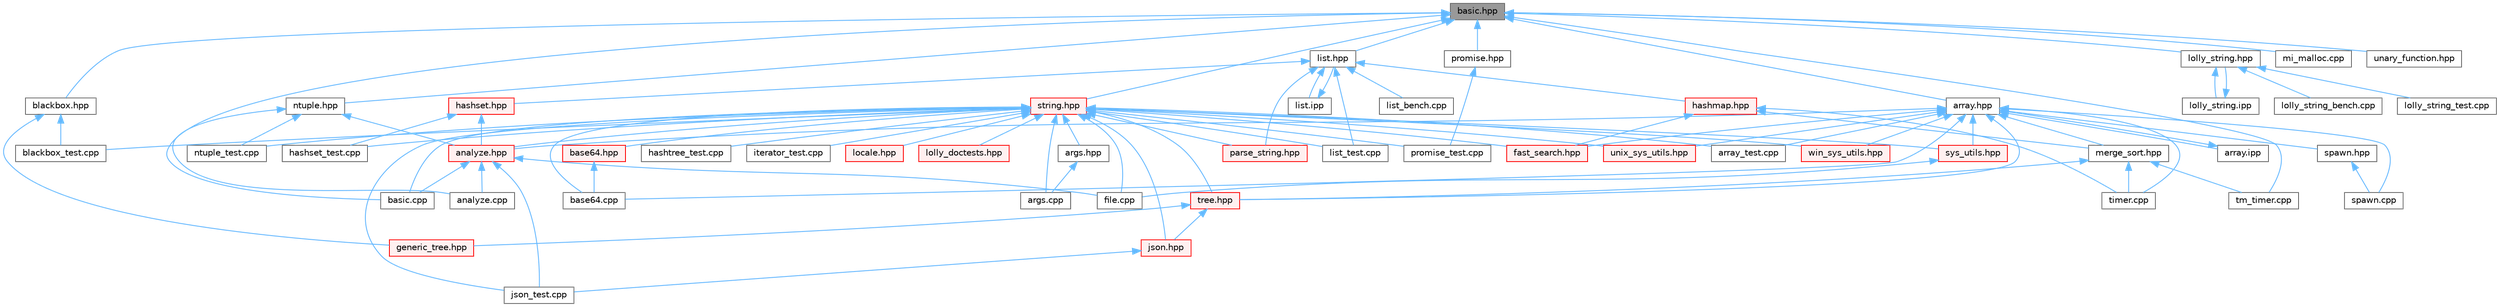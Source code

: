 digraph "basic.hpp"
{
 // LATEX_PDF_SIZE
  bgcolor="transparent";
  edge [fontname=Helvetica,fontsize=10,labelfontname=Helvetica,labelfontsize=10];
  node [fontname=Helvetica,fontsize=10,shape=box,height=0.2,width=0.4];
  Node1 [id="Node000001",label="basic.hpp",height=0.2,width=0.4,color="gray40", fillcolor="grey60", style="filled", fontcolor="black",tooltip=" "];
  Node1 -> Node2 [id="edge1_Node000001_Node000002",dir="back",color="steelblue1",style="solid",tooltip=" "];
  Node2 [id="Node000002",label="array.hpp",height=0.2,width=0.4,color="grey40", fillcolor="white", style="filled",URL="$array_8hpp.html",tooltip=" "];
  Node2 -> Node3 [id="edge2_Node000002_Node000003",dir="back",color="steelblue1",style="solid",tooltip=" "];
  Node3 [id="Node000003",label="analyze.hpp",height=0.2,width=0.4,color="red", fillcolor="#FFF0F0", style="filled",URL="$analyze_8hpp.html",tooltip=" "];
  Node3 -> Node4 [id="edge3_Node000003_Node000004",dir="back",color="steelblue1",style="solid",tooltip=" "];
  Node4 [id="Node000004",label="analyze.cpp",height=0.2,width=0.4,color="grey40", fillcolor="white", style="filled",URL="$analyze_8cpp.html",tooltip=" "];
  Node3 -> Node7 [id="edge4_Node000003_Node000007",dir="back",color="steelblue1",style="solid",tooltip=" "];
  Node7 [id="Node000007",label="basic.cpp",height=0.2,width=0.4,color="grey40", fillcolor="white", style="filled",URL="$basic_8cpp.html",tooltip=" "];
  Node3 -> Node9 [id="edge5_Node000003_Node000009",dir="back",color="steelblue1",style="solid",tooltip=" "];
  Node9 [id="Node000009",label="file.cpp",height=0.2,width=0.4,color="grey40", fillcolor="white", style="filled",URL="$file_8cpp.html",tooltip=" "];
  Node3 -> Node12 [id="edge6_Node000003_Node000012",dir="back",color="steelblue1",style="solid",tooltip=" "];
  Node12 [id="Node000012",label="json_test.cpp",height=0.2,width=0.4,color="grey40", fillcolor="white", style="filled",URL="$json__test_8cpp.html",tooltip=" "];
  Node2 -> Node22 [id="edge7_Node000002_Node000022",dir="back",color="steelblue1",style="solid",tooltip=" "];
  Node22 [id="Node000022",label="array.ipp",height=0.2,width=0.4,color="grey40", fillcolor="white", style="filled",URL="$array_8ipp.html",tooltip=" "];
  Node22 -> Node2 [id="edge8_Node000022_Node000002",dir="back",color="steelblue1",style="solid",tooltip=" "];
  Node2 -> Node23 [id="edge9_Node000002_Node000023",dir="back",color="steelblue1",style="solid",tooltip=" "];
  Node23 [id="Node000023",label="array_test.cpp",height=0.2,width=0.4,color="grey40", fillcolor="white", style="filled",URL="$array__test_8cpp.html",tooltip=" "];
  Node2 -> Node24 [id="edge10_Node000002_Node000024",dir="back",color="steelblue1",style="solid",tooltip=" "];
  Node24 [id="Node000024",label="base64.cpp",height=0.2,width=0.4,color="grey40", fillcolor="white", style="filled",URL="$base64_8cpp.html",tooltip=" "];
  Node2 -> Node25 [id="edge11_Node000002_Node000025",dir="back",color="steelblue1",style="solid",tooltip=" "];
  Node25 [id="Node000025",label="fast_search.hpp",height=0.2,width=0.4,color="red", fillcolor="#FFF0F0", style="filled",URL="$fast__search_8hpp.html",tooltip=" "];
  Node2 -> Node27 [id="edge12_Node000002_Node000027",dir="back",color="steelblue1",style="solid",tooltip=" "];
  Node27 [id="Node000027",label="merge_sort.hpp",height=0.2,width=0.4,color="grey40", fillcolor="white", style="filled",URL="$merge__sort_8hpp.html",tooltip=" "];
  Node27 -> Node28 [id="edge13_Node000027_Node000028",dir="back",color="steelblue1",style="solid",tooltip=" "];
  Node28 [id="Node000028",label="timer.cpp",height=0.2,width=0.4,color="grey40", fillcolor="white", style="filled",URL="$timer_8cpp.html",tooltip=" "];
  Node27 -> Node29 [id="edge14_Node000027_Node000029",dir="back",color="steelblue1",style="solid",tooltip=" "];
  Node29 [id="Node000029",label="tm_timer.cpp",height=0.2,width=0.4,color="grey40", fillcolor="white", style="filled",URL="$tm__timer_8cpp.html",tooltip=" "];
  Node27 -> Node30 [id="edge15_Node000027_Node000030",dir="back",color="steelblue1",style="solid",tooltip=" "];
  Node30 [id="Node000030",label="tree.hpp",height=0.2,width=0.4,color="red", fillcolor="#FFF0F0", style="filled",URL="$tree_8hpp.html",tooltip=" "];
  Node30 -> Node31 [id="edge16_Node000030_Node000031",dir="back",color="steelblue1",style="solid",tooltip=" "];
  Node31 [id="Node000031",label="generic_tree.hpp",height=0.2,width=0.4,color="red", fillcolor="#FFF0F0", style="filled",URL="$generic__tree_8hpp.html",tooltip=" "];
  Node30 -> Node38 [id="edge17_Node000030_Node000038",dir="back",color="steelblue1",style="solid",tooltip=" "];
  Node38 [id="Node000038",label="json.hpp",height=0.2,width=0.4,color="red", fillcolor="#FFF0F0", style="filled",URL="$json_8hpp.html",tooltip=" "];
  Node38 -> Node12 [id="edge18_Node000038_Node000012",dir="back",color="steelblue1",style="solid",tooltip=" "];
  Node2 -> Node79 [id="edge19_Node000002_Node000079",dir="back",color="steelblue1",style="solid",tooltip=" "];
  Node79 [id="Node000079",label="spawn.cpp",height=0.2,width=0.4,color="grey40", fillcolor="white", style="filled",URL="$spawn_8cpp.html",tooltip=" "];
  Node2 -> Node80 [id="edge20_Node000002_Node000080",dir="back",color="steelblue1",style="solid",tooltip=" "];
  Node80 [id="Node000080",label="spawn.hpp",height=0.2,width=0.4,color="grey40", fillcolor="white", style="filled",URL="$spawn_8hpp.html",tooltip=" "];
  Node80 -> Node79 [id="edge21_Node000080_Node000079",dir="back",color="steelblue1",style="solid",tooltip=" "];
  Node2 -> Node81 [id="edge22_Node000002_Node000081",dir="back",color="steelblue1",style="solid",tooltip=" "];
  Node81 [id="Node000081",label="sys_utils.hpp",height=0.2,width=0.4,color="red", fillcolor="#FFF0F0", style="filled",URL="$sys__utils_8hpp.html",tooltip=" "];
  Node81 -> Node9 [id="edge23_Node000081_Node000009",dir="back",color="steelblue1",style="solid",tooltip=" "];
  Node2 -> Node28 [id="edge24_Node000002_Node000028",dir="back",color="steelblue1",style="solid",tooltip=" "];
  Node2 -> Node30 [id="edge25_Node000002_Node000030",dir="back",color="steelblue1",style="solid",tooltip=" "];
  Node2 -> Node85 [id="edge26_Node000002_Node000085",dir="back",color="steelblue1",style="solid",tooltip=" "];
  Node85 [id="Node000085",label="unix_sys_utils.hpp",height=0.2,width=0.4,color="red", fillcolor="#FFF0F0", style="filled",URL="$unix__sys__utils_8hpp.html",tooltip=" "];
  Node2 -> Node86 [id="edge27_Node000002_Node000086",dir="back",color="steelblue1",style="solid",tooltip=" "];
  Node86 [id="Node000086",label="win_sys_utils.hpp",height=0.2,width=0.4,color="red", fillcolor="#FFF0F0", style="filled",URL="$win__sys__utils_8hpp.html",tooltip=" "];
  Node1 -> Node7 [id="edge28_Node000001_Node000007",dir="back",color="steelblue1",style="solid",tooltip=" "];
  Node1 -> Node87 [id="edge29_Node000001_Node000087",dir="back",color="steelblue1",style="solid",tooltip=" "];
  Node87 [id="Node000087",label="blackbox.hpp",height=0.2,width=0.4,color="grey40", fillcolor="white", style="filled",URL="$blackbox_8hpp.html",tooltip=" "];
  Node87 -> Node54 [id="edge30_Node000087_Node000054",dir="back",color="steelblue1",style="solid",tooltip=" "];
  Node54 [id="Node000054",label="blackbox_test.cpp",height=0.2,width=0.4,color="grey40", fillcolor="white", style="filled",URL="$blackbox__test_8cpp.html",tooltip=" "];
  Node87 -> Node31 [id="edge31_Node000087_Node000031",dir="back",color="steelblue1",style="solid",tooltip=" "];
  Node1 -> Node88 [id="edge32_Node000001_Node000088",dir="back",color="steelblue1",style="solid",tooltip=" "];
  Node88 [id="Node000088",label="list.hpp",height=0.2,width=0.4,color="grey40", fillcolor="white", style="filled",URL="$list_8hpp.html",tooltip=" "];
  Node88 -> Node89 [id="edge33_Node000088_Node000089",dir="back",color="steelblue1",style="solid",tooltip=" "];
  Node89 [id="Node000089",label="hashmap.hpp",height=0.2,width=0.4,color="red", fillcolor="#FFF0F0", style="filled",URL="$hashmap_8hpp.html",tooltip=" "];
  Node89 -> Node25 [id="edge34_Node000089_Node000025",dir="back",color="steelblue1",style="solid",tooltip=" "];
  Node89 -> Node27 [id="edge35_Node000089_Node000027",dir="back",color="steelblue1",style="solid",tooltip=" "];
  Node89 -> Node28 [id="edge36_Node000089_Node000028",dir="back",color="steelblue1",style="solid",tooltip=" "];
  Node88 -> Node101 [id="edge37_Node000088_Node000101",dir="back",color="steelblue1",style="solid",tooltip=" "];
  Node101 [id="Node000101",label="hashset.hpp",height=0.2,width=0.4,color="red", fillcolor="#FFF0F0", style="filled",URL="$hashset_8hpp.html",tooltip=" "];
  Node101 -> Node3 [id="edge38_Node000101_Node000003",dir="back",color="steelblue1",style="solid",tooltip=" "];
  Node101 -> Node58 [id="edge39_Node000101_Node000058",dir="back",color="steelblue1",style="solid",tooltip=" "];
  Node58 [id="Node000058",label="hashset_test.cpp",height=0.2,width=0.4,color="grey40", fillcolor="white", style="filled",URL="$hashset__test_8cpp.html",tooltip=" "];
  Node88 -> Node103 [id="edge40_Node000088_Node000103",dir="back",color="steelblue1",style="solid",tooltip=" "];
  Node103 [id="Node000103",label="list.ipp",height=0.2,width=0.4,color="grey40", fillcolor="white", style="filled",URL="$list_8ipp.html",tooltip=" "];
  Node103 -> Node88 [id="edge41_Node000103_Node000088",dir="back",color="steelblue1",style="solid",tooltip=" "];
  Node88 -> Node104 [id="edge42_Node000088_Node000104",dir="back",color="steelblue1",style="solid",tooltip=" "];
  Node104 [id="Node000104",label="list_bench.cpp",height=0.2,width=0.4,color="grey40", fillcolor="white", style="filled",URL="$list__bench_8cpp.html",tooltip=" "];
  Node88 -> Node61 [id="edge43_Node000088_Node000061",dir="back",color="steelblue1",style="solid",tooltip=" "];
  Node61 [id="Node000061",label="list_test.cpp",height=0.2,width=0.4,color="grey40", fillcolor="white", style="filled",URL="$list__test_8cpp.html",tooltip=" "];
  Node88 -> Node105 [id="edge44_Node000088_Node000105",dir="back",color="steelblue1",style="solid",tooltip=" "];
  Node105 [id="Node000105",label="parse_string.hpp",height=0.2,width=0.4,color="red", fillcolor="#FFF0F0", style="filled",URL="$parse__string_8hpp.html",tooltip=" "];
  Node1 -> Node106 [id="edge45_Node000001_Node000106",dir="back",color="steelblue1",style="solid",tooltip=" "];
  Node106 [id="Node000106",label="lolly_string.hpp",height=0.2,width=0.4,color="grey40", fillcolor="white", style="filled",URL="$lolly__string_8hpp.html",tooltip=" "];
  Node106 -> Node107 [id="edge46_Node000106_Node000107",dir="back",color="steelblue1",style="solid",tooltip=" "];
  Node107 [id="Node000107",label="lolly_string.ipp",height=0.2,width=0.4,color="grey40", fillcolor="white", style="filled",URL="$lolly__string_8ipp.html",tooltip=" "];
  Node107 -> Node106 [id="edge47_Node000107_Node000106",dir="back",color="steelblue1",style="solid",tooltip=" "];
  Node106 -> Node108 [id="edge48_Node000106_Node000108",dir="back",color="steelblue1",style="solid",tooltip=" "];
  Node108 [id="Node000108",label="lolly_string_bench.cpp",height=0.2,width=0.4,color="grey40", fillcolor="white", style="filled",URL="$lolly__string__bench_8cpp.html",tooltip=" "];
  Node106 -> Node109 [id="edge49_Node000106_Node000109",dir="back",color="steelblue1",style="solid",tooltip=" "];
  Node109 [id="Node000109",label="lolly_string_test.cpp",height=0.2,width=0.4,color="grey40", fillcolor="white", style="filled",URL="$lolly__string__test_8cpp.html",tooltip=" "];
  Node1 -> Node110 [id="edge50_Node000001_Node000110",dir="back",color="steelblue1",style="solid",tooltip=" "];
  Node110 [id="Node000110",label="mi_malloc.cpp",height=0.2,width=0.4,color="grey40", fillcolor="white", style="filled",URL="$mi__malloc_8cpp.html",tooltip=" "];
  Node1 -> Node111 [id="edge51_Node000001_Node000111",dir="back",color="steelblue1",style="solid",tooltip=" "];
  Node111 [id="Node000111",label="ntuple.hpp",height=0.2,width=0.4,color="grey40", fillcolor="white", style="filled",URL="$ntuple_8hpp.html",tooltip=" "];
  Node111 -> Node4 [id="edge52_Node000111_Node000004",dir="back",color="steelblue1",style="solid",tooltip=" "];
  Node111 -> Node3 [id="edge53_Node000111_Node000003",dir="back",color="steelblue1",style="solid",tooltip=" "];
  Node111 -> Node62 [id="edge54_Node000111_Node000062",dir="back",color="steelblue1",style="solid",tooltip=" "];
  Node62 [id="Node000062",label="ntuple_test.cpp",height=0.2,width=0.4,color="grey40", fillcolor="white", style="filled",URL="$ntuple__test_8cpp.html",tooltip=" "];
  Node1 -> Node112 [id="edge55_Node000001_Node000112",dir="back",color="steelblue1",style="solid",tooltip=" "];
  Node112 [id="Node000112",label="promise.hpp",height=0.2,width=0.4,color="grey40", fillcolor="white", style="filled",URL="$promise_8hpp.html",tooltip=" "];
  Node112 -> Node65 [id="edge56_Node000112_Node000065",dir="back",color="steelblue1",style="solid",tooltip=" "];
  Node65 [id="Node000065",label="promise_test.cpp",height=0.2,width=0.4,color="grey40", fillcolor="white", style="filled",URL="$promise__test_8cpp.html",tooltip=" "];
  Node1 -> Node113 [id="edge57_Node000001_Node000113",dir="back",color="steelblue1",style="solid",tooltip=" "];
  Node113 [id="Node000113",label="string.hpp",height=0.2,width=0.4,color="red", fillcolor="#FFF0F0", style="filled",URL="$string_8hpp.html",tooltip=" "];
  Node113 -> Node3 [id="edge58_Node000113_Node000003",dir="back",color="steelblue1",style="solid",tooltip=" "];
  Node113 -> Node114 [id="edge59_Node000113_Node000114",dir="back",color="steelblue1",style="solid",tooltip=" "];
  Node114 [id="Node000114",label="args.cpp",height=0.2,width=0.4,color="grey40", fillcolor="white", style="filled",URL="$args_8cpp.html",tooltip=" "];
  Node113 -> Node115 [id="edge60_Node000113_Node000115",dir="back",color="steelblue1",style="solid",tooltip=" "];
  Node115 [id="Node000115",label="args.hpp",height=0.2,width=0.4,color="grey40", fillcolor="white", style="filled",URL="$args_8hpp.html",tooltip=" "];
  Node115 -> Node114 [id="edge61_Node000115_Node000114",dir="back",color="steelblue1",style="solid",tooltip=" "];
  Node113 -> Node23 [id="edge62_Node000113_Node000023",dir="back",color="steelblue1",style="solid",tooltip=" "];
  Node113 -> Node24 [id="edge63_Node000113_Node000024",dir="back",color="steelblue1",style="solid",tooltip=" "];
  Node113 -> Node116 [id="edge64_Node000113_Node000116",dir="back",color="steelblue1",style="solid",tooltip=" "];
  Node116 [id="Node000116",label="base64.hpp",height=0.2,width=0.4,color="red", fillcolor="#FFF0F0", style="filled",URL="$base64_8hpp.html",tooltip=" "];
  Node116 -> Node24 [id="edge65_Node000116_Node000024",dir="back",color="steelblue1",style="solid",tooltip=" "];
  Node113 -> Node7 [id="edge66_Node000113_Node000007",dir="back",color="steelblue1",style="solid",tooltip=" "];
  Node113 -> Node54 [id="edge67_Node000113_Node000054",dir="back",color="steelblue1",style="solid",tooltip=" "];
  Node113 -> Node25 [id="edge68_Node000113_Node000025",dir="back",color="steelblue1",style="solid",tooltip=" "];
  Node113 -> Node9 [id="edge69_Node000113_Node000009",dir="back",color="steelblue1",style="solid",tooltip=" "];
  Node113 -> Node58 [id="edge70_Node000113_Node000058",dir="back",color="steelblue1",style="solid",tooltip=" "];
  Node113 -> Node59 [id="edge71_Node000113_Node000059",dir="back",color="steelblue1",style="solid",tooltip=" "];
  Node59 [id="Node000059",label="hashtree_test.cpp",height=0.2,width=0.4,color="grey40", fillcolor="white", style="filled",URL="$hashtree__test_8cpp.html",tooltip=" "];
  Node113 -> Node60 [id="edge72_Node000113_Node000060",dir="back",color="steelblue1",style="solid",tooltip=" "];
  Node60 [id="Node000060",label="iterator_test.cpp",height=0.2,width=0.4,color="grey40", fillcolor="white", style="filled",URL="$iterator__test_8cpp.html",tooltip=" "];
  Node113 -> Node38 [id="edge73_Node000113_Node000038",dir="back",color="steelblue1",style="solid",tooltip=" "];
  Node113 -> Node12 [id="edge74_Node000113_Node000012",dir="back",color="steelblue1",style="solid",tooltip=" "];
  Node113 -> Node61 [id="edge75_Node000113_Node000061",dir="back",color="steelblue1",style="solid",tooltip=" "];
  Node113 -> Node117 [id="edge76_Node000113_Node000117",dir="back",color="steelblue1",style="solid",tooltip=" "];
  Node117 [id="Node000117",label="locale.hpp",height=0.2,width=0.4,color="red", fillcolor="#FFF0F0", style="filled",URL="$locale_8hpp.html",tooltip=" "];
  Node113 -> Node51 [id="edge77_Node000113_Node000051",dir="back",color="steelblue1",style="solid",tooltip=" "];
  Node51 [id="Node000051",label="lolly_doctests.hpp",height=0.2,width=0.4,color="red", fillcolor="#FFF0F0", style="filled",URL="$lolly__doctests_8hpp.html",tooltip=" "];
  Node113 -> Node62 [id="edge78_Node000113_Node000062",dir="back",color="steelblue1",style="solid",tooltip=" "];
  Node113 -> Node105 [id="edge79_Node000113_Node000105",dir="back",color="steelblue1",style="solid",tooltip=" "];
  Node113 -> Node65 [id="edge80_Node000113_Node000065",dir="back",color="steelblue1",style="solid",tooltip=" "];
  Node113 -> Node81 [id="edge81_Node000113_Node000081",dir="back",color="steelblue1",style="solid",tooltip=" "];
  Node113 -> Node30 [id="edge82_Node000113_Node000030",dir="back",color="steelblue1",style="solid",tooltip=" "];
  Node113 -> Node85 [id="edge83_Node000113_Node000085",dir="back",color="steelblue1",style="solid",tooltip=" "];
  Node113 -> Node86 [id="edge84_Node000113_Node000086",dir="back",color="steelblue1",style="solid",tooltip=" "];
  Node1 -> Node29 [id="edge85_Node000001_Node000029",dir="back",color="steelblue1",style="solid",tooltip=" "];
  Node1 -> Node128 [id="edge86_Node000001_Node000128",dir="back",color="steelblue1",style="solid",tooltip=" "];
  Node128 [id="Node000128",label="unary_function.hpp",height=0.2,width=0.4,color="grey40", fillcolor="white", style="filled",URL="$unary__function_8hpp.html",tooltip=" "];
}
